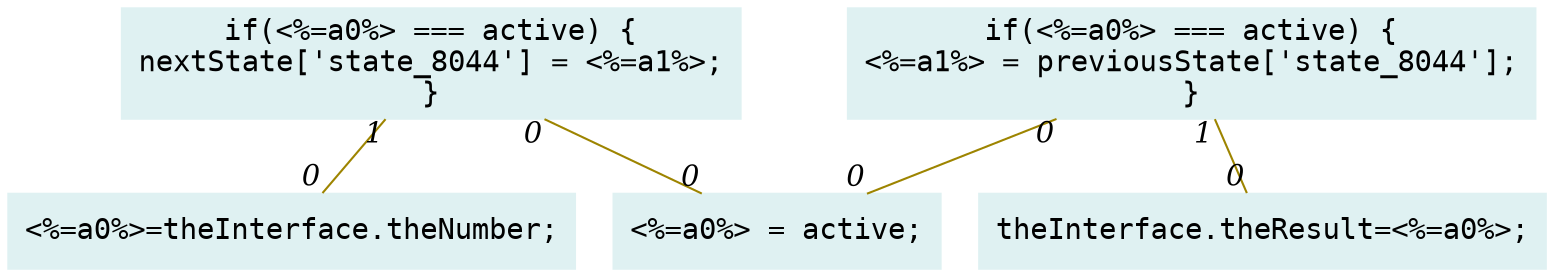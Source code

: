 digraph g{node_8012 [shape="box", style="filled", color="#dff1f2", fontname="Courier", label="<%=a0%>=theInterface.theNumber;
" ]
node_8014 [shape="box", style="filled", color="#dff1f2", fontname="Courier", label="theInterface.theResult=<%=a0%>;
" ]
node_8041 [shape="box", style="filled", color="#dff1f2", fontname="Courier", label="<%=a0%> = active;
" ]
node_8045 [shape="box", style="filled", color="#dff1f2", fontname="Courier", label="if(<%=a0%> === active) {
<%=a1%> = previousState['state_8044'];
}
" ]
node_8048 [shape="box", style="filled", color="#dff1f2", fontname="Courier", label="if(<%=a0%> === active) {
nextState['state_8044'] = <%=a1%>;
}
" ]
node_8045 -> node_8041 [dir=none, arrowHead=none, fontname="Times-Italic", arrowsize=1, color="#9d8400", label="",  headlabel="0", taillabel="0" ]
node_8048 -> node_8041 [dir=none, arrowHead=none, fontname="Times-Italic", arrowsize=1, color="#9d8400", label="",  headlabel="0", taillabel="0" ]
node_8048 -> node_8012 [dir=none, arrowHead=none, fontname="Times-Italic", arrowsize=1, color="#9d8400", label="",  headlabel="0", taillabel="1" ]
node_8045 -> node_8014 [dir=none, arrowHead=none, fontname="Times-Italic", arrowsize=1, color="#9d8400", label="",  headlabel="0", taillabel="1" ]
}